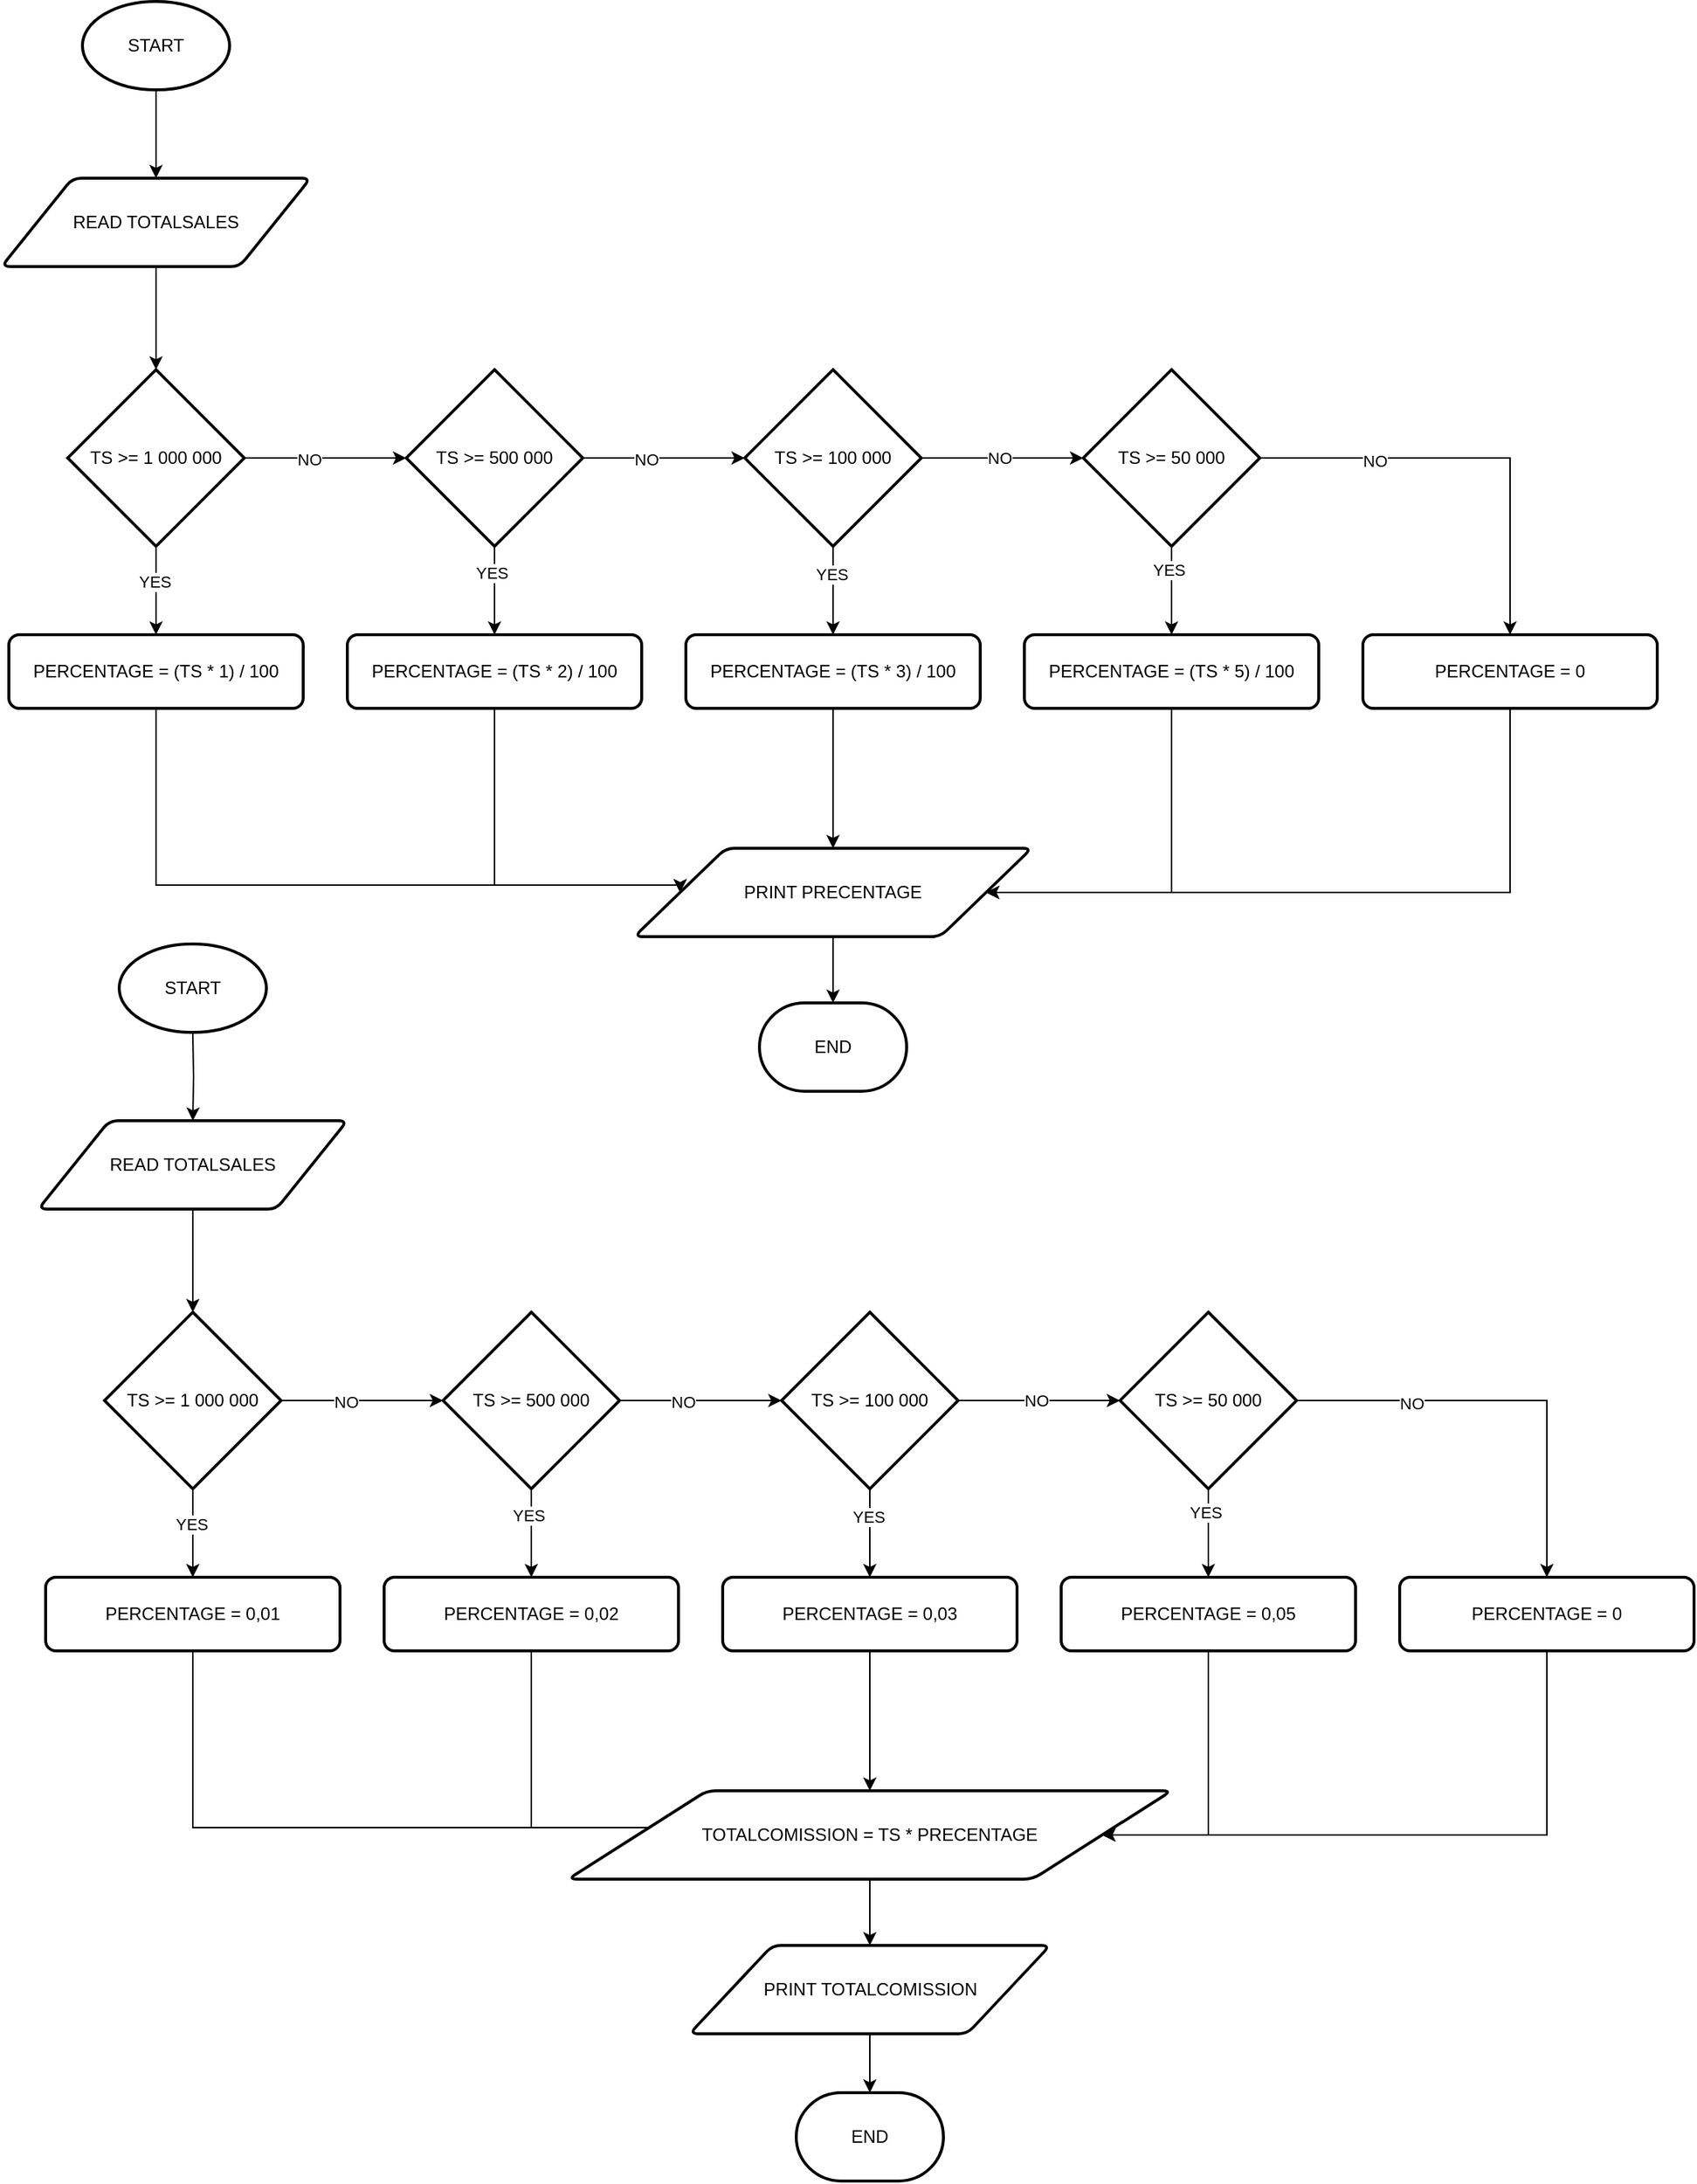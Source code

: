 <mxfile version="25.0.3">
  <diagram id="C5RBs43oDa-KdzZeNtuy" name="Page-1">
    <mxGraphModel dx="1290" dy="530" grid="1" gridSize="10" guides="1" tooltips="1" connect="1" arrows="1" fold="1" page="1" pageScale="1" pageWidth="827" pageHeight="1169" math="0" shadow="0">
      <root>
        <mxCell id="WIyWlLk6GJQsqaUBKTNV-0" />
        <mxCell id="WIyWlLk6GJQsqaUBKTNV-1" parent="WIyWlLk6GJQsqaUBKTNV-0" />
        <mxCell id="o-4c5RwKT9bV8I94RvlF-3" style="edgeStyle=orthogonalEdgeStyle;rounded=0;orthogonalLoop=1;jettySize=auto;html=1;exitX=0.5;exitY=1;exitDx=0;exitDy=0;exitPerimeter=0;entryX=0.5;entryY=0;entryDx=0;entryDy=0;" edge="1" parent="WIyWlLk6GJQsqaUBKTNV-1" source="o-4c5RwKT9bV8I94RvlF-0" target="o-4c5RwKT9bV8I94RvlF-2">
          <mxGeometry relative="1" as="geometry" />
        </mxCell>
        <mxCell id="o-4c5RwKT9bV8I94RvlF-0" value="START" style="strokeWidth=2;html=1;shape=mxgraph.flowchart.start_1;whiteSpace=wrap;" vertex="1" parent="WIyWlLk6GJQsqaUBKTNV-1">
          <mxGeometry x="70" y="10" width="100" height="60" as="geometry" />
        </mxCell>
        <mxCell id="o-4c5RwKT9bV8I94RvlF-7" style="edgeStyle=orthogonalEdgeStyle;rounded=0;orthogonalLoop=1;jettySize=auto;html=1;exitX=0.5;exitY=1;exitDx=0;exitDy=0;exitPerimeter=0;" edge="1" parent="WIyWlLk6GJQsqaUBKTNV-1" source="o-4c5RwKT9bV8I94RvlF-1" target="o-4c5RwKT9bV8I94RvlF-6">
          <mxGeometry relative="1" as="geometry" />
        </mxCell>
        <mxCell id="o-4c5RwKT9bV8I94RvlF-31" value="YES" style="edgeLabel;html=1;align=center;verticalAlign=middle;resizable=0;points=[];" vertex="1" connectable="0" parent="o-4c5RwKT9bV8I94RvlF-7">
          <mxGeometry x="-0.207" y="-1" relative="1" as="geometry">
            <mxPoint as="offset" />
          </mxGeometry>
        </mxCell>
        <mxCell id="o-4c5RwKT9bV8I94RvlF-1" value="TS &amp;gt;= 1 000 000" style="strokeWidth=2;html=1;shape=mxgraph.flowchart.decision;whiteSpace=wrap;" vertex="1" parent="WIyWlLk6GJQsqaUBKTNV-1">
          <mxGeometry x="60" y="260" width="120" height="120" as="geometry" />
        </mxCell>
        <mxCell id="o-4c5RwKT9bV8I94RvlF-2" value="READ TOTALSALES" style="shape=parallelogram;html=1;strokeWidth=2;perimeter=parallelogramPerimeter;whiteSpace=wrap;rounded=1;arcSize=12;size=0.23;" vertex="1" parent="WIyWlLk6GJQsqaUBKTNV-1">
          <mxGeometry x="15" y="130" width="210" height="60" as="geometry" />
        </mxCell>
        <mxCell id="o-4c5RwKT9bV8I94RvlF-4" style="edgeStyle=orthogonalEdgeStyle;rounded=0;orthogonalLoop=1;jettySize=auto;html=1;exitX=0.5;exitY=1;exitDx=0;exitDy=0;entryX=0.5;entryY=0;entryDx=0;entryDy=0;entryPerimeter=0;" edge="1" parent="WIyWlLk6GJQsqaUBKTNV-1" source="o-4c5RwKT9bV8I94RvlF-2" target="o-4c5RwKT9bV8I94RvlF-1">
          <mxGeometry relative="1" as="geometry" />
        </mxCell>
        <mxCell id="o-4c5RwKT9bV8I94RvlF-30" style="edgeStyle=orthogonalEdgeStyle;rounded=0;orthogonalLoop=1;jettySize=auto;html=1;exitX=0.5;exitY=1;exitDx=0;exitDy=0;entryX=0;entryY=0.5;entryDx=0;entryDy=0;" edge="1" parent="WIyWlLk6GJQsqaUBKTNV-1" source="o-4c5RwKT9bV8I94RvlF-6" target="o-4c5RwKT9bV8I94RvlF-22">
          <mxGeometry relative="1" as="geometry">
            <Array as="points">
              <mxPoint x="120" y="610" />
              <mxPoint x="476" y="610" />
            </Array>
          </mxGeometry>
        </mxCell>
        <mxCell id="o-4c5RwKT9bV8I94RvlF-6" value="PERCENTAGE = (TS * 1) / 100" style="rounded=1;whiteSpace=wrap;html=1;absoluteArcSize=1;arcSize=14;strokeWidth=2;" vertex="1" parent="WIyWlLk6GJQsqaUBKTNV-1">
          <mxGeometry x="20" y="440" width="200" height="50" as="geometry" />
        </mxCell>
        <mxCell id="o-4c5RwKT9bV8I94RvlF-11" style="edgeStyle=orthogonalEdgeStyle;rounded=0;orthogonalLoop=1;jettySize=auto;html=1;exitX=0.5;exitY=1;exitDx=0;exitDy=0;exitPerimeter=0;entryX=0.5;entryY=0;entryDx=0;entryDy=0;" edge="1" parent="WIyWlLk6GJQsqaUBKTNV-1" source="o-4c5RwKT9bV8I94RvlF-8" target="o-4c5RwKT9bV8I94RvlF-10">
          <mxGeometry relative="1" as="geometry" />
        </mxCell>
        <mxCell id="o-4c5RwKT9bV8I94RvlF-32" value="YES" style="edgeLabel;html=1;align=center;verticalAlign=middle;resizable=0;points=[];" vertex="1" connectable="0" parent="o-4c5RwKT9bV8I94RvlF-11">
          <mxGeometry x="-0.407" y="-2" relative="1" as="geometry">
            <mxPoint as="offset" />
          </mxGeometry>
        </mxCell>
        <mxCell id="o-4c5RwKT9bV8I94RvlF-8" value="TS &amp;gt;= 500 000" style="strokeWidth=2;html=1;shape=mxgraph.flowchart.decision;whiteSpace=wrap;" vertex="1" parent="WIyWlLk6GJQsqaUBKTNV-1">
          <mxGeometry x="290" y="260" width="120" height="120" as="geometry" />
        </mxCell>
        <mxCell id="o-4c5RwKT9bV8I94RvlF-9" style="edgeStyle=orthogonalEdgeStyle;rounded=0;orthogonalLoop=1;jettySize=auto;html=1;exitX=1;exitY=0.5;exitDx=0;exitDy=0;exitPerimeter=0;entryX=0;entryY=0.5;entryDx=0;entryDy=0;entryPerimeter=0;" edge="1" parent="WIyWlLk6GJQsqaUBKTNV-1" source="o-4c5RwKT9bV8I94RvlF-1" target="o-4c5RwKT9bV8I94RvlF-8">
          <mxGeometry relative="1" as="geometry" />
        </mxCell>
        <mxCell id="o-4c5RwKT9bV8I94RvlF-38" value="NO" style="edgeLabel;html=1;align=center;verticalAlign=middle;resizable=0;points=[];" vertex="1" connectable="0" parent="o-4c5RwKT9bV8I94RvlF-9">
          <mxGeometry x="-0.196" y="-1" relative="1" as="geometry">
            <mxPoint as="offset" />
          </mxGeometry>
        </mxCell>
        <mxCell id="o-4c5RwKT9bV8I94RvlF-29" style="edgeStyle=orthogonalEdgeStyle;rounded=0;orthogonalLoop=1;jettySize=auto;html=1;exitX=0.5;exitY=1;exitDx=0;exitDy=0;entryX=0;entryY=0.5;entryDx=0;entryDy=0;" edge="1" parent="WIyWlLk6GJQsqaUBKTNV-1" source="o-4c5RwKT9bV8I94RvlF-10" target="o-4c5RwKT9bV8I94RvlF-22">
          <mxGeometry relative="1" as="geometry">
            <Array as="points">
              <mxPoint x="350" y="610" />
              <mxPoint x="476" y="610" />
            </Array>
          </mxGeometry>
        </mxCell>
        <mxCell id="o-4c5RwKT9bV8I94RvlF-10" value="PERCENTAGE = (TS * 2) / 100" style="rounded=1;whiteSpace=wrap;html=1;absoluteArcSize=1;arcSize=14;strokeWidth=2;" vertex="1" parent="WIyWlLk6GJQsqaUBKTNV-1">
          <mxGeometry x="250" y="440" width="200" height="50" as="geometry" />
        </mxCell>
        <mxCell id="o-4c5RwKT9bV8I94RvlF-26" style="edgeStyle=orthogonalEdgeStyle;rounded=0;orthogonalLoop=1;jettySize=auto;html=1;exitX=0.5;exitY=1;exitDx=0;exitDy=0;entryX=0.5;entryY=0;entryDx=0;entryDy=0;" edge="1" parent="WIyWlLk6GJQsqaUBKTNV-1" source="o-4c5RwKT9bV8I94RvlF-12" target="o-4c5RwKT9bV8I94RvlF-22">
          <mxGeometry relative="1" as="geometry" />
        </mxCell>
        <mxCell id="o-4c5RwKT9bV8I94RvlF-12" value="PERCENTAGE = (TS * 3) / 100" style="rounded=1;whiteSpace=wrap;html=1;absoluteArcSize=1;arcSize=14;strokeWidth=2;" vertex="1" parent="WIyWlLk6GJQsqaUBKTNV-1">
          <mxGeometry x="480" y="440" width="200" height="50" as="geometry" />
        </mxCell>
        <mxCell id="o-4c5RwKT9bV8I94RvlF-27" style="edgeStyle=orthogonalEdgeStyle;rounded=0;orthogonalLoop=1;jettySize=auto;html=1;exitX=0.5;exitY=1;exitDx=0;exitDy=0;entryX=1;entryY=0.5;entryDx=0;entryDy=0;" edge="1" parent="WIyWlLk6GJQsqaUBKTNV-1" source="o-4c5RwKT9bV8I94RvlF-13" target="o-4c5RwKT9bV8I94RvlF-22">
          <mxGeometry relative="1" as="geometry">
            <Array as="points">
              <mxPoint x="810" y="615" />
            </Array>
          </mxGeometry>
        </mxCell>
        <mxCell id="o-4c5RwKT9bV8I94RvlF-13" value="PERCENTAGE = (TS * 5) / 100" style="rounded=1;whiteSpace=wrap;html=1;absoluteArcSize=1;arcSize=14;strokeWidth=2;" vertex="1" parent="WIyWlLk6GJQsqaUBKTNV-1">
          <mxGeometry x="710" y="440" width="200" height="50" as="geometry" />
        </mxCell>
        <mxCell id="o-4c5RwKT9bV8I94RvlF-28" style="edgeStyle=orthogonalEdgeStyle;rounded=0;orthogonalLoop=1;jettySize=auto;html=1;exitX=0.5;exitY=1;exitDx=0;exitDy=0;entryX=1;entryY=0.5;entryDx=0;entryDy=0;" edge="1" parent="WIyWlLk6GJQsqaUBKTNV-1" source="o-4c5RwKT9bV8I94RvlF-14" target="o-4c5RwKT9bV8I94RvlF-22">
          <mxGeometry relative="1" as="geometry">
            <Array as="points">
              <mxPoint x="1040" y="615" />
            </Array>
          </mxGeometry>
        </mxCell>
        <mxCell id="o-4c5RwKT9bV8I94RvlF-14" value="PERCENTAGE = 0" style="rounded=1;whiteSpace=wrap;html=1;absoluteArcSize=1;arcSize=14;strokeWidth=2;" vertex="1" parent="WIyWlLk6GJQsqaUBKTNV-1">
          <mxGeometry x="940" y="440" width="200" height="50" as="geometry" />
        </mxCell>
        <mxCell id="o-4c5RwKT9bV8I94RvlF-19" style="edgeStyle=orthogonalEdgeStyle;rounded=0;orthogonalLoop=1;jettySize=auto;html=1;exitX=0.5;exitY=1;exitDx=0;exitDy=0;exitPerimeter=0;" edge="1" parent="WIyWlLk6GJQsqaUBKTNV-1" source="o-4c5RwKT9bV8I94RvlF-15" target="o-4c5RwKT9bV8I94RvlF-12">
          <mxGeometry relative="1" as="geometry" />
        </mxCell>
        <mxCell id="o-4c5RwKT9bV8I94RvlF-33" value="YES" style="edgeLabel;html=1;align=center;verticalAlign=middle;resizable=0;points=[];" vertex="1" connectable="0" parent="o-4c5RwKT9bV8I94RvlF-19">
          <mxGeometry x="-0.373" y="-1" relative="1" as="geometry">
            <mxPoint as="offset" />
          </mxGeometry>
        </mxCell>
        <mxCell id="o-4c5RwKT9bV8I94RvlF-15" value="TS &amp;gt;= 100 000" style="strokeWidth=2;html=1;shape=mxgraph.flowchart.decision;whiteSpace=wrap;" vertex="1" parent="WIyWlLk6GJQsqaUBKTNV-1">
          <mxGeometry x="520" y="260" width="120" height="120" as="geometry" />
        </mxCell>
        <mxCell id="o-4c5RwKT9bV8I94RvlF-20" style="edgeStyle=orthogonalEdgeStyle;rounded=0;orthogonalLoop=1;jettySize=auto;html=1;exitX=0.5;exitY=1;exitDx=0;exitDy=0;exitPerimeter=0;entryX=0.5;entryY=0;entryDx=0;entryDy=0;" edge="1" parent="WIyWlLk6GJQsqaUBKTNV-1" source="o-4c5RwKT9bV8I94RvlF-16" target="o-4c5RwKT9bV8I94RvlF-13">
          <mxGeometry relative="1" as="geometry" />
        </mxCell>
        <mxCell id="o-4c5RwKT9bV8I94RvlF-34" value="YES" style="edgeLabel;html=1;align=center;verticalAlign=middle;resizable=0;points=[];" vertex="1" connectable="0" parent="o-4c5RwKT9bV8I94RvlF-20">
          <mxGeometry x="-0.473" y="-2" relative="1" as="geometry">
            <mxPoint as="offset" />
          </mxGeometry>
        </mxCell>
        <mxCell id="o-4c5RwKT9bV8I94RvlF-21" style="edgeStyle=orthogonalEdgeStyle;rounded=0;orthogonalLoop=1;jettySize=auto;html=1;exitX=1;exitY=0.5;exitDx=0;exitDy=0;exitPerimeter=0;entryX=0.5;entryY=0;entryDx=0;entryDy=0;" edge="1" parent="WIyWlLk6GJQsqaUBKTNV-1" source="o-4c5RwKT9bV8I94RvlF-16" target="o-4c5RwKT9bV8I94RvlF-14">
          <mxGeometry relative="1" as="geometry" />
        </mxCell>
        <mxCell id="o-4c5RwKT9bV8I94RvlF-35" value="NO" style="edgeLabel;html=1;align=center;verticalAlign=middle;resizable=0;points=[];" vertex="1" connectable="0" parent="o-4c5RwKT9bV8I94RvlF-21">
          <mxGeometry x="-0.461" y="-2" relative="1" as="geometry">
            <mxPoint as="offset" />
          </mxGeometry>
        </mxCell>
        <mxCell id="o-4c5RwKT9bV8I94RvlF-16" value="TS &amp;gt;= 50 000" style="strokeWidth=2;html=1;shape=mxgraph.flowchart.decision;whiteSpace=wrap;" vertex="1" parent="WIyWlLk6GJQsqaUBKTNV-1">
          <mxGeometry x="750" y="260" width="120" height="120" as="geometry" />
        </mxCell>
        <mxCell id="o-4c5RwKT9bV8I94RvlF-17" style="edgeStyle=orthogonalEdgeStyle;rounded=0;orthogonalLoop=1;jettySize=auto;html=1;exitX=1;exitY=0.5;exitDx=0;exitDy=0;exitPerimeter=0;entryX=0;entryY=0.5;entryDx=0;entryDy=0;entryPerimeter=0;" edge="1" parent="WIyWlLk6GJQsqaUBKTNV-1" source="o-4c5RwKT9bV8I94RvlF-8" target="o-4c5RwKT9bV8I94RvlF-15">
          <mxGeometry relative="1" as="geometry" />
        </mxCell>
        <mxCell id="o-4c5RwKT9bV8I94RvlF-37" value="NO" style="edgeLabel;html=1;align=center;verticalAlign=middle;resizable=0;points=[];" vertex="1" connectable="0" parent="o-4c5RwKT9bV8I94RvlF-17">
          <mxGeometry x="-0.214" y="-1" relative="1" as="geometry">
            <mxPoint as="offset" />
          </mxGeometry>
        </mxCell>
        <mxCell id="o-4c5RwKT9bV8I94RvlF-18" style="edgeStyle=orthogonalEdgeStyle;rounded=0;orthogonalLoop=1;jettySize=auto;html=1;exitX=1;exitY=0.5;exitDx=0;exitDy=0;exitPerimeter=0;entryX=0;entryY=0.5;entryDx=0;entryDy=0;entryPerimeter=0;" edge="1" parent="WIyWlLk6GJQsqaUBKTNV-1" source="o-4c5RwKT9bV8I94RvlF-15" target="o-4c5RwKT9bV8I94RvlF-16">
          <mxGeometry relative="1" as="geometry" />
        </mxCell>
        <mxCell id="o-4c5RwKT9bV8I94RvlF-36" value="NO" style="edgeLabel;html=1;align=center;verticalAlign=middle;resizable=0;points=[];" vertex="1" connectable="0" parent="o-4c5RwKT9bV8I94RvlF-18">
          <mxGeometry x="-0.033" relative="1" as="geometry">
            <mxPoint as="offset" />
          </mxGeometry>
        </mxCell>
        <mxCell id="o-4c5RwKT9bV8I94RvlF-22" value="PRINT PRECENTAGE" style="shape=parallelogram;html=1;strokeWidth=2;perimeter=parallelogramPerimeter;whiteSpace=wrap;rounded=1;arcSize=12;size=0.23;" vertex="1" parent="WIyWlLk6GJQsqaUBKTNV-1">
          <mxGeometry x="445" y="585" width="270" height="60" as="geometry" />
        </mxCell>
        <mxCell id="o-4c5RwKT9bV8I94RvlF-39" style="edgeStyle=orthogonalEdgeStyle;rounded=0;orthogonalLoop=1;jettySize=auto;html=1;exitX=0.5;exitY=1;exitDx=0;exitDy=0;exitPerimeter=0;entryX=0.5;entryY=0;entryDx=0;entryDy=0;" edge="1" parent="WIyWlLk6GJQsqaUBKTNV-1" target="o-4c5RwKT9bV8I94RvlF-43">
          <mxGeometry relative="1" as="geometry">
            <mxPoint x="145" y="710" as="sourcePoint" />
          </mxGeometry>
        </mxCell>
        <mxCell id="o-4c5RwKT9bV8I94RvlF-40" style="edgeStyle=orthogonalEdgeStyle;rounded=0;orthogonalLoop=1;jettySize=auto;html=1;exitX=0.5;exitY=1;exitDx=0;exitDy=0;exitPerimeter=0;" edge="1" parent="WIyWlLk6GJQsqaUBKTNV-1" source="o-4c5RwKT9bV8I94RvlF-42" target="o-4c5RwKT9bV8I94RvlF-46">
          <mxGeometry relative="1" as="geometry" />
        </mxCell>
        <mxCell id="o-4c5RwKT9bV8I94RvlF-41" value="YES" style="edgeLabel;html=1;align=center;verticalAlign=middle;resizable=0;points=[];" vertex="1" connectable="0" parent="o-4c5RwKT9bV8I94RvlF-40">
          <mxGeometry x="-0.207" y="-1" relative="1" as="geometry">
            <mxPoint as="offset" />
          </mxGeometry>
        </mxCell>
        <mxCell id="o-4c5RwKT9bV8I94RvlF-42" value="TS &amp;gt;= 1 000 000" style="strokeWidth=2;html=1;shape=mxgraph.flowchart.decision;whiteSpace=wrap;" vertex="1" parent="WIyWlLk6GJQsqaUBKTNV-1">
          <mxGeometry x="85" y="900" width="120" height="120" as="geometry" />
        </mxCell>
        <mxCell id="o-4c5RwKT9bV8I94RvlF-43" value="READ TOTALSALES" style="shape=parallelogram;html=1;strokeWidth=2;perimeter=parallelogramPerimeter;whiteSpace=wrap;rounded=1;arcSize=12;size=0.23;" vertex="1" parent="WIyWlLk6GJQsqaUBKTNV-1">
          <mxGeometry x="40" y="770" width="210" height="60" as="geometry" />
        </mxCell>
        <mxCell id="o-4c5RwKT9bV8I94RvlF-44" style="edgeStyle=orthogonalEdgeStyle;rounded=0;orthogonalLoop=1;jettySize=auto;html=1;exitX=0.5;exitY=1;exitDx=0;exitDy=0;entryX=0.5;entryY=0;entryDx=0;entryDy=0;entryPerimeter=0;" edge="1" parent="WIyWlLk6GJQsqaUBKTNV-1" source="o-4c5RwKT9bV8I94RvlF-43" target="o-4c5RwKT9bV8I94RvlF-42">
          <mxGeometry relative="1" as="geometry" />
        </mxCell>
        <mxCell id="o-4c5RwKT9bV8I94RvlF-45" style="edgeStyle=orthogonalEdgeStyle;rounded=0;orthogonalLoop=1;jettySize=auto;html=1;exitX=0.5;exitY=1;exitDx=0;exitDy=0;entryX=0;entryY=0.5;entryDx=0;entryDy=0;" edge="1" parent="WIyWlLk6GJQsqaUBKTNV-1" source="o-4c5RwKT9bV8I94RvlF-46" target="o-4c5RwKT9bV8I94RvlF-72">
          <mxGeometry relative="1" as="geometry">
            <Array as="points">
              <mxPoint x="145" y="1250" />
              <mxPoint x="501" y="1250" />
            </Array>
          </mxGeometry>
        </mxCell>
        <mxCell id="o-4c5RwKT9bV8I94RvlF-46" value="PERCENTAGE = 0,01" style="rounded=1;whiteSpace=wrap;html=1;absoluteArcSize=1;arcSize=14;strokeWidth=2;" vertex="1" parent="WIyWlLk6GJQsqaUBKTNV-1">
          <mxGeometry x="45" y="1080" width="200" height="50" as="geometry" />
        </mxCell>
        <mxCell id="o-4c5RwKT9bV8I94RvlF-47" style="edgeStyle=orthogonalEdgeStyle;rounded=0;orthogonalLoop=1;jettySize=auto;html=1;exitX=0.5;exitY=1;exitDx=0;exitDy=0;exitPerimeter=0;entryX=0.5;entryY=0;entryDx=0;entryDy=0;" edge="1" parent="WIyWlLk6GJQsqaUBKTNV-1" source="o-4c5RwKT9bV8I94RvlF-49" target="o-4c5RwKT9bV8I94RvlF-53">
          <mxGeometry relative="1" as="geometry" />
        </mxCell>
        <mxCell id="o-4c5RwKT9bV8I94RvlF-48" value="YES" style="edgeLabel;html=1;align=center;verticalAlign=middle;resizable=0;points=[];" vertex="1" connectable="0" parent="o-4c5RwKT9bV8I94RvlF-47">
          <mxGeometry x="-0.407" y="-2" relative="1" as="geometry">
            <mxPoint as="offset" />
          </mxGeometry>
        </mxCell>
        <mxCell id="o-4c5RwKT9bV8I94RvlF-49" value="TS &amp;gt;= 500 000" style="strokeWidth=2;html=1;shape=mxgraph.flowchart.decision;whiteSpace=wrap;" vertex="1" parent="WIyWlLk6GJQsqaUBKTNV-1">
          <mxGeometry x="315" y="900" width="120" height="120" as="geometry" />
        </mxCell>
        <mxCell id="o-4c5RwKT9bV8I94RvlF-50" style="edgeStyle=orthogonalEdgeStyle;rounded=0;orthogonalLoop=1;jettySize=auto;html=1;exitX=1;exitY=0.5;exitDx=0;exitDy=0;exitPerimeter=0;entryX=0;entryY=0.5;entryDx=0;entryDy=0;entryPerimeter=0;" edge="1" parent="WIyWlLk6GJQsqaUBKTNV-1" source="o-4c5RwKT9bV8I94RvlF-42" target="o-4c5RwKT9bV8I94RvlF-49">
          <mxGeometry relative="1" as="geometry" />
        </mxCell>
        <mxCell id="o-4c5RwKT9bV8I94RvlF-51" value="NO" style="edgeLabel;html=1;align=center;verticalAlign=middle;resizable=0;points=[];" vertex="1" connectable="0" parent="o-4c5RwKT9bV8I94RvlF-50">
          <mxGeometry x="-0.196" y="-1" relative="1" as="geometry">
            <mxPoint as="offset" />
          </mxGeometry>
        </mxCell>
        <mxCell id="o-4c5RwKT9bV8I94RvlF-52" style="edgeStyle=orthogonalEdgeStyle;rounded=0;orthogonalLoop=1;jettySize=auto;html=1;exitX=0.5;exitY=1;exitDx=0;exitDy=0;entryX=0;entryY=0.5;entryDx=0;entryDy=0;" edge="1" parent="WIyWlLk6GJQsqaUBKTNV-1" source="o-4c5RwKT9bV8I94RvlF-53" target="o-4c5RwKT9bV8I94RvlF-72">
          <mxGeometry relative="1" as="geometry">
            <Array as="points">
              <mxPoint x="375" y="1250" />
              <mxPoint x="501" y="1250" />
            </Array>
          </mxGeometry>
        </mxCell>
        <mxCell id="o-4c5RwKT9bV8I94RvlF-53" value="PERCENTAGE = 0,02" style="rounded=1;whiteSpace=wrap;html=1;absoluteArcSize=1;arcSize=14;strokeWidth=2;" vertex="1" parent="WIyWlLk6GJQsqaUBKTNV-1">
          <mxGeometry x="275" y="1080" width="200" height="50" as="geometry" />
        </mxCell>
        <mxCell id="o-4c5RwKT9bV8I94RvlF-54" style="edgeStyle=orthogonalEdgeStyle;rounded=0;orthogonalLoop=1;jettySize=auto;html=1;exitX=0.5;exitY=1;exitDx=0;exitDy=0;entryX=0.5;entryY=0;entryDx=0;entryDy=0;" edge="1" parent="WIyWlLk6GJQsqaUBKTNV-1" source="o-4c5RwKT9bV8I94RvlF-55" target="o-4c5RwKT9bV8I94RvlF-72">
          <mxGeometry relative="1" as="geometry" />
        </mxCell>
        <mxCell id="o-4c5RwKT9bV8I94RvlF-55" value="PERCENTAGE = 0,03" style="rounded=1;whiteSpace=wrap;html=1;absoluteArcSize=1;arcSize=14;strokeWidth=2;" vertex="1" parent="WIyWlLk6GJQsqaUBKTNV-1">
          <mxGeometry x="505" y="1080" width="200" height="50" as="geometry" />
        </mxCell>
        <mxCell id="o-4c5RwKT9bV8I94RvlF-56" style="edgeStyle=orthogonalEdgeStyle;rounded=0;orthogonalLoop=1;jettySize=auto;html=1;exitX=0.5;exitY=1;exitDx=0;exitDy=0;entryX=1;entryY=0.5;entryDx=0;entryDy=0;" edge="1" parent="WIyWlLk6GJQsqaUBKTNV-1" source="o-4c5RwKT9bV8I94RvlF-57" target="o-4c5RwKT9bV8I94RvlF-72">
          <mxGeometry relative="1" as="geometry">
            <Array as="points">
              <mxPoint x="835" y="1255" />
            </Array>
          </mxGeometry>
        </mxCell>
        <mxCell id="o-4c5RwKT9bV8I94RvlF-57" value="PERCENTAGE = 0,05" style="rounded=1;whiteSpace=wrap;html=1;absoluteArcSize=1;arcSize=14;strokeWidth=2;" vertex="1" parent="WIyWlLk6GJQsqaUBKTNV-1">
          <mxGeometry x="735" y="1080" width="200" height="50" as="geometry" />
        </mxCell>
        <mxCell id="o-4c5RwKT9bV8I94RvlF-58" style="edgeStyle=orthogonalEdgeStyle;rounded=0;orthogonalLoop=1;jettySize=auto;html=1;exitX=0.5;exitY=1;exitDx=0;exitDy=0;entryX=1;entryY=0.5;entryDx=0;entryDy=0;" edge="1" parent="WIyWlLk6GJQsqaUBKTNV-1" source="o-4c5RwKT9bV8I94RvlF-59" target="o-4c5RwKT9bV8I94RvlF-72">
          <mxGeometry relative="1" as="geometry">
            <Array as="points">
              <mxPoint x="1065" y="1255" />
            </Array>
          </mxGeometry>
        </mxCell>
        <mxCell id="o-4c5RwKT9bV8I94RvlF-59" value="PERCENTAGE = 0" style="rounded=1;whiteSpace=wrap;html=1;absoluteArcSize=1;arcSize=14;strokeWidth=2;" vertex="1" parent="WIyWlLk6GJQsqaUBKTNV-1">
          <mxGeometry x="965" y="1080" width="200" height="50" as="geometry" />
        </mxCell>
        <mxCell id="o-4c5RwKT9bV8I94RvlF-60" style="edgeStyle=orthogonalEdgeStyle;rounded=0;orthogonalLoop=1;jettySize=auto;html=1;exitX=0.5;exitY=1;exitDx=0;exitDy=0;exitPerimeter=0;" edge="1" parent="WIyWlLk6GJQsqaUBKTNV-1" source="o-4c5RwKT9bV8I94RvlF-62" target="o-4c5RwKT9bV8I94RvlF-55">
          <mxGeometry relative="1" as="geometry" />
        </mxCell>
        <mxCell id="o-4c5RwKT9bV8I94RvlF-61" value="YES" style="edgeLabel;html=1;align=center;verticalAlign=middle;resizable=0;points=[];" vertex="1" connectable="0" parent="o-4c5RwKT9bV8I94RvlF-60">
          <mxGeometry x="-0.373" y="-1" relative="1" as="geometry">
            <mxPoint as="offset" />
          </mxGeometry>
        </mxCell>
        <mxCell id="o-4c5RwKT9bV8I94RvlF-62" value="TS &amp;gt;= 100 000" style="strokeWidth=2;html=1;shape=mxgraph.flowchart.decision;whiteSpace=wrap;" vertex="1" parent="WIyWlLk6GJQsqaUBKTNV-1">
          <mxGeometry x="545" y="900" width="120" height="120" as="geometry" />
        </mxCell>
        <mxCell id="o-4c5RwKT9bV8I94RvlF-63" style="edgeStyle=orthogonalEdgeStyle;rounded=0;orthogonalLoop=1;jettySize=auto;html=1;exitX=0.5;exitY=1;exitDx=0;exitDy=0;exitPerimeter=0;entryX=0.5;entryY=0;entryDx=0;entryDy=0;" edge="1" parent="WIyWlLk6GJQsqaUBKTNV-1" source="o-4c5RwKT9bV8I94RvlF-67" target="o-4c5RwKT9bV8I94RvlF-57">
          <mxGeometry relative="1" as="geometry" />
        </mxCell>
        <mxCell id="o-4c5RwKT9bV8I94RvlF-64" value="YES" style="edgeLabel;html=1;align=center;verticalAlign=middle;resizable=0;points=[];" vertex="1" connectable="0" parent="o-4c5RwKT9bV8I94RvlF-63">
          <mxGeometry x="-0.473" y="-2" relative="1" as="geometry">
            <mxPoint as="offset" />
          </mxGeometry>
        </mxCell>
        <mxCell id="o-4c5RwKT9bV8I94RvlF-65" style="edgeStyle=orthogonalEdgeStyle;rounded=0;orthogonalLoop=1;jettySize=auto;html=1;exitX=1;exitY=0.5;exitDx=0;exitDy=0;exitPerimeter=0;entryX=0.5;entryY=0;entryDx=0;entryDy=0;" edge="1" parent="WIyWlLk6GJQsqaUBKTNV-1" source="o-4c5RwKT9bV8I94RvlF-67" target="o-4c5RwKT9bV8I94RvlF-59">
          <mxGeometry relative="1" as="geometry" />
        </mxCell>
        <mxCell id="o-4c5RwKT9bV8I94RvlF-66" value="NO" style="edgeLabel;html=1;align=center;verticalAlign=middle;resizable=0;points=[];" vertex="1" connectable="0" parent="o-4c5RwKT9bV8I94RvlF-65">
          <mxGeometry x="-0.461" y="-2" relative="1" as="geometry">
            <mxPoint as="offset" />
          </mxGeometry>
        </mxCell>
        <mxCell id="o-4c5RwKT9bV8I94RvlF-67" value="TS &amp;gt;= 50 000" style="strokeWidth=2;html=1;shape=mxgraph.flowchart.decision;whiteSpace=wrap;" vertex="1" parent="WIyWlLk6GJQsqaUBKTNV-1">
          <mxGeometry x="775" y="900" width="120" height="120" as="geometry" />
        </mxCell>
        <mxCell id="o-4c5RwKT9bV8I94RvlF-68" style="edgeStyle=orthogonalEdgeStyle;rounded=0;orthogonalLoop=1;jettySize=auto;html=1;exitX=1;exitY=0.5;exitDx=0;exitDy=0;exitPerimeter=0;entryX=0;entryY=0.5;entryDx=0;entryDy=0;entryPerimeter=0;" edge="1" parent="WIyWlLk6GJQsqaUBKTNV-1" source="o-4c5RwKT9bV8I94RvlF-49" target="o-4c5RwKT9bV8I94RvlF-62">
          <mxGeometry relative="1" as="geometry" />
        </mxCell>
        <mxCell id="o-4c5RwKT9bV8I94RvlF-69" value="NO" style="edgeLabel;html=1;align=center;verticalAlign=middle;resizable=0;points=[];" vertex="1" connectable="0" parent="o-4c5RwKT9bV8I94RvlF-68">
          <mxGeometry x="-0.214" y="-1" relative="1" as="geometry">
            <mxPoint as="offset" />
          </mxGeometry>
        </mxCell>
        <mxCell id="o-4c5RwKT9bV8I94RvlF-70" style="edgeStyle=orthogonalEdgeStyle;rounded=0;orthogonalLoop=1;jettySize=auto;html=1;exitX=1;exitY=0.5;exitDx=0;exitDy=0;exitPerimeter=0;entryX=0;entryY=0.5;entryDx=0;entryDy=0;entryPerimeter=0;" edge="1" parent="WIyWlLk6GJQsqaUBKTNV-1" source="o-4c5RwKT9bV8I94RvlF-62" target="o-4c5RwKT9bV8I94RvlF-67">
          <mxGeometry relative="1" as="geometry" />
        </mxCell>
        <mxCell id="o-4c5RwKT9bV8I94RvlF-71" value="NO" style="edgeLabel;html=1;align=center;verticalAlign=middle;resizable=0;points=[];" vertex="1" connectable="0" parent="o-4c5RwKT9bV8I94RvlF-70">
          <mxGeometry x="-0.033" relative="1" as="geometry">
            <mxPoint as="offset" />
          </mxGeometry>
        </mxCell>
        <mxCell id="o-4c5RwKT9bV8I94RvlF-78" style="edgeStyle=orthogonalEdgeStyle;rounded=0;orthogonalLoop=1;jettySize=auto;html=1;exitX=0.5;exitY=1;exitDx=0;exitDy=0;" edge="1" parent="WIyWlLk6GJQsqaUBKTNV-1" source="o-4c5RwKT9bV8I94RvlF-72" target="o-4c5RwKT9bV8I94RvlF-77">
          <mxGeometry relative="1" as="geometry" />
        </mxCell>
        <mxCell id="o-4c5RwKT9bV8I94RvlF-72" value="TOTALCOMISSION = TS * PRECENTAGE" style="shape=parallelogram;html=1;strokeWidth=2;perimeter=parallelogramPerimeter;whiteSpace=wrap;rounded=1;arcSize=12;size=0.23;" vertex="1" parent="WIyWlLk6GJQsqaUBKTNV-1">
          <mxGeometry x="400" y="1225" width="410" height="60" as="geometry" />
        </mxCell>
        <mxCell id="o-4c5RwKT9bV8I94RvlF-74" value="START" style="strokeWidth=2;html=1;shape=mxgraph.flowchart.start_1;whiteSpace=wrap;" vertex="1" parent="WIyWlLk6GJQsqaUBKTNV-1">
          <mxGeometry x="95" y="650" width="100" height="60" as="geometry" />
        </mxCell>
        <mxCell id="o-4c5RwKT9bV8I94RvlF-75" value="END" style="strokeWidth=2;html=1;shape=mxgraph.flowchart.terminator;whiteSpace=wrap;" vertex="1" parent="WIyWlLk6GJQsqaUBKTNV-1">
          <mxGeometry x="530" y="690" width="100" height="60" as="geometry" />
        </mxCell>
        <mxCell id="o-4c5RwKT9bV8I94RvlF-76" style="edgeStyle=orthogonalEdgeStyle;rounded=0;orthogonalLoop=1;jettySize=auto;html=1;exitX=0.5;exitY=1;exitDx=0;exitDy=0;entryX=0.5;entryY=0;entryDx=0;entryDy=0;entryPerimeter=0;" edge="1" parent="WIyWlLk6GJQsqaUBKTNV-1" source="o-4c5RwKT9bV8I94RvlF-22" target="o-4c5RwKT9bV8I94RvlF-75">
          <mxGeometry relative="1" as="geometry" />
        </mxCell>
        <mxCell id="o-4c5RwKT9bV8I94RvlF-77" value="PRINT TOTALCOMISSION" style="shape=parallelogram;html=1;strokeWidth=2;perimeter=parallelogramPerimeter;whiteSpace=wrap;rounded=1;arcSize=12;size=0.23;" vertex="1" parent="WIyWlLk6GJQsqaUBKTNV-1">
          <mxGeometry x="482.5" y="1330" width="245" height="60" as="geometry" />
        </mxCell>
        <mxCell id="o-4c5RwKT9bV8I94RvlF-79" value="END" style="strokeWidth=2;html=1;shape=mxgraph.flowchart.terminator;whiteSpace=wrap;" vertex="1" parent="WIyWlLk6GJQsqaUBKTNV-1">
          <mxGeometry x="555" y="1430" width="100" height="60" as="geometry" />
        </mxCell>
        <mxCell id="o-4c5RwKT9bV8I94RvlF-80" style="edgeStyle=orthogonalEdgeStyle;rounded=0;orthogonalLoop=1;jettySize=auto;html=1;exitX=0.5;exitY=1;exitDx=0;exitDy=0;entryX=0.5;entryY=0;entryDx=0;entryDy=0;entryPerimeter=0;" edge="1" parent="WIyWlLk6GJQsqaUBKTNV-1" source="o-4c5RwKT9bV8I94RvlF-77" target="o-4c5RwKT9bV8I94RvlF-79">
          <mxGeometry relative="1" as="geometry" />
        </mxCell>
      </root>
    </mxGraphModel>
  </diagram>
</mxfile>
